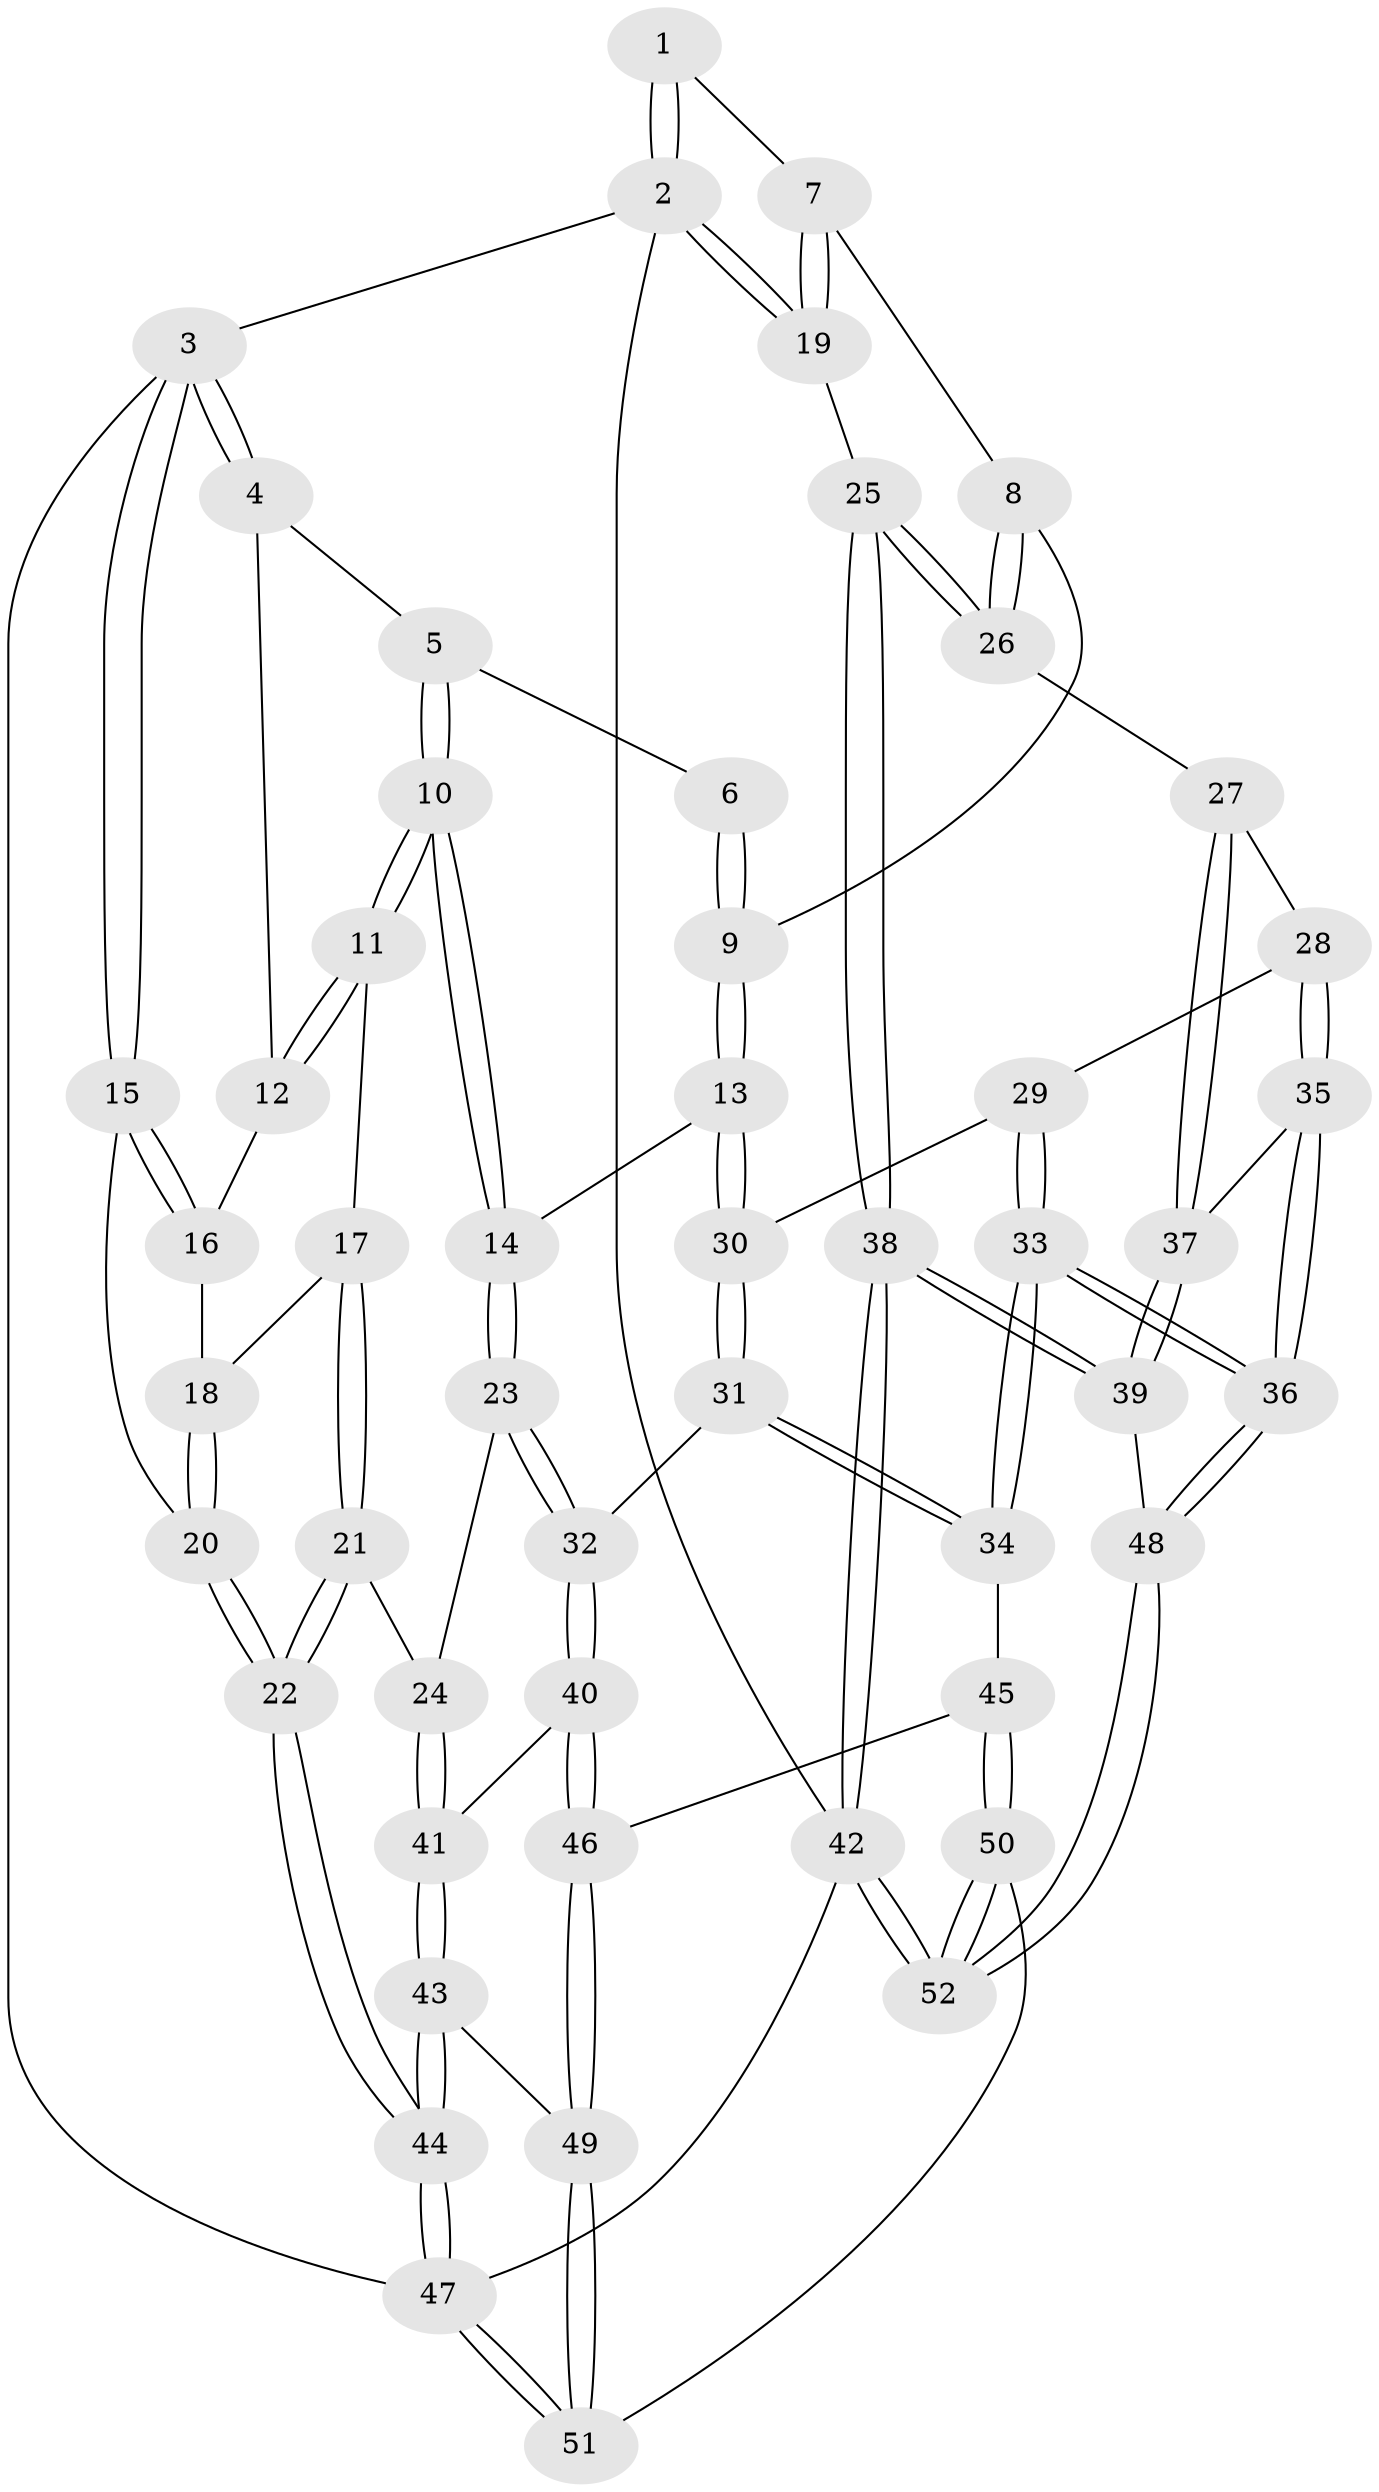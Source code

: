 // Generated by graph-tools (version 1.1) at 2025/11/02/27/25 16:11:55]
// undirected, 52 vertices, 127 edges
graph export_dot {
graph [start="1"]
  node [color=gray90,style=filled];
  1 [pos="+0.959191745782479+0"];
  2 [pos="+1+0"];
  3 [pos="+0+0"];
  4 [pos="+0.20054437900866584+0"];
  5 [pos="+0.38817038971177276+0"];
  6 [pos="+0.6211020021100389+0"];
  7 [pos="+0.8289152512266352+0.20156592413030136"];
  8 [pos="+0.7660970094037052+0.2928200307079485"];
  9 [pos="+0.7010708506708871+0.3174760799126937"];
  10 [pos="+0.38378617460317005+0.27725364649366147"];
  11 [pos="+0.296544125497481+0.27303407451551454"];
  12 [pos="+0.1023890260147145+0.15115977970311614"];
  13 [pos="+0.6953865082153332+0.3222785848266747"];
  14 [pos="+0.38612176284175354+0.2803536576028521"];
  15 [pos="+0+0.046439359665351725"];
  16 [pos="+0.04488279387797065+0.16761334260409574"];
  17 [pos="+0.1606192564159742+0.3254808578423205"];
  18 [pos="+0.05487260530535298+0.3001181555300289"];
  19 [pos="+1+0.16922083803531593"];
  20 [pos="+0+0.4481655328049527"];
  21 [pos="+0.04552621981399427+0.530211804568991"];
  22 [pos="+0+0.5829934738080608"];
  23 [pos="+0.3684568741757092+0.37402058949807804"];
  24 [pos="+0.09394636913417519+0.5364819065499332"];
  25 [pos="+1+0.3781114353486367"];
  26 [pos="+1+0.3948624876768333"];
  27 [pos="+0.8969952272868247+0.5625918824940098"];
  28 [pos="+0.7934602901075589+0.5394204052093765"];
  29 [pos="+0.7290000453285277+0.46330197741086604"];
  30 [pos="+0.703615189496793+0.41759965495695905"];
  31 [pos="+0.5356808302370585+0.6088970741659846"];
  32 [pos="+0.38463160938305485+0.5531091197558224"];
  33 [pos="+0.6186763843836159+0.7652109419238902"];
  34 [pos="+0.6178890337108333+0.7650717495280897"];
  35 [pos="+0.7677178615720296+0.6617912911699508"];
  36 [pos="+0.7207254259452754+0.8025086610724564"];
  37 [pos="+0.9453088199762898+0.6438733159293433"];
  38 [pos="+1+0.7833382191466406"];
  39 [pos="+1+0.725743781224661"];
  40 [pos="+0.31616008787826155+0.6463777727921202"];
  41 [pos="+0.28659219146238696+0.657620062678085"];
  42 [pos="+1+1"];
  43 [pos="+0.2581816156511933+0.6978792862411188"];
  44 [pos="+0+0.9456542530658455"];
  45 [pos="+0.6106752828833664+0.7689112641081568"];
  46 [pos="+0.4276752895919447+0.7855734672606602"];
  47 [pos="+0+1"];
  48 [pos="+0.7446423879477916+0.8250606596846553"];
  49 [pos="+0.2976406489927221+1"];
  50 [pos="+0.40737122190469044+1"];
  51 [pos="+0.28188579930743835+1"];
  52 [pos="+0.805915952022646+1"];
  1 -- 2;
  1 -- 2;
  1 -- 7;
  2 -- 3;
  2 -- 19;
  2 -- 19;
  2 -- 42;
  3 -- 4;
  3 -- 4;
  3 -- 15;
  3 -- 15;
  3 -- 47;
  4 -- 5;
  4 -- 12;
  5 -- 6;
  5 -- 10;
  5 -- 10;
  6 -- 9;
  6 -- 9;
  7 -- 8;
  7 -- 19;
  7 -- 19;
  8 -- 9;
  8 -- 26;
  8 -- 26;
  9 -- 13;
  9 -- 13;
  10 -- 11;
  10 -- 11;
  10 -- 14;
  10 -- 14;
  11 -- 12;
  11 -- 12;
  11 -- 17;
  12 -- 16;
  13 -- 14;
  13 -- 30;
  13 -- 30;
  14 -- 23;
  14 -- 23;
  15 -- 16;
  15 -- 16;
  15 -- 20;
  16 -- 18;
  17 -- 18;
  17 -- 21;
  17 -- 21;
  18 -- 20;
  18 -- 20;
  19 -- 25;
  20 -- 22;
  20 -- 22;
  21 -- 22;
  21 -- 22;
  21 -- 24;
  22 -- 44;
  22 -- 44;
  23 -- 24;
  23 -- 32;
  23 -- 32;
  24 -- 41;
  24 -- 41;
  25 -- 26;
  25 -- 26;
  25 -- 38;
  25 -- 38;
  26 -- 27;
  27 -- 28;
  27 -- 37;
  27 -- 37;
  28 -- 29;
  28 -- 35;
  28 -- 35;
  29 -- 30;
  29 -- 33;
  29 -- 33;
  30 -- 31;
  30 -- 31;
  31 -- 32;
  31 -- 34;
  31 -- 34;
  32 -- 40;
  32 -- 40;
  33 -- 34;
  33 -- 34;
  33 -- 36;
  33 -- 36;
  34 -- 45;
  35 -- 36;
  35 -- 36;
  35 -- 37;
  36 -- 48;
  36 -- 48;
  37 -- 39;
  37 -- 39;
  38 -- 39;
  38 -- 39;
  38 -- 42;
  38 -- 42;
  39 -- 48;
  40 -- 41;
  40 -- 46;
  40 -- 46;
  41 -- 43;
  41 -- 43;
  42 -- 52;
  42 -- 52;
  42 -- 47;
  43 -- 44;
  43 -- 44;
  43 -- 49;
  44 -- 47;
  44 -- 47;
  45 -- 46;
  45 -- 50;
  45 -- 50;
  46 -- 49;
  46 -- 49;
  47 -- 51;
  47 -- 51;
  48 -- 52;
  48 -- 52;
  49 -- 51;
  49 -- 51;
  50 -- 51;
  50 -- 52;
  50 -- 52;
}
